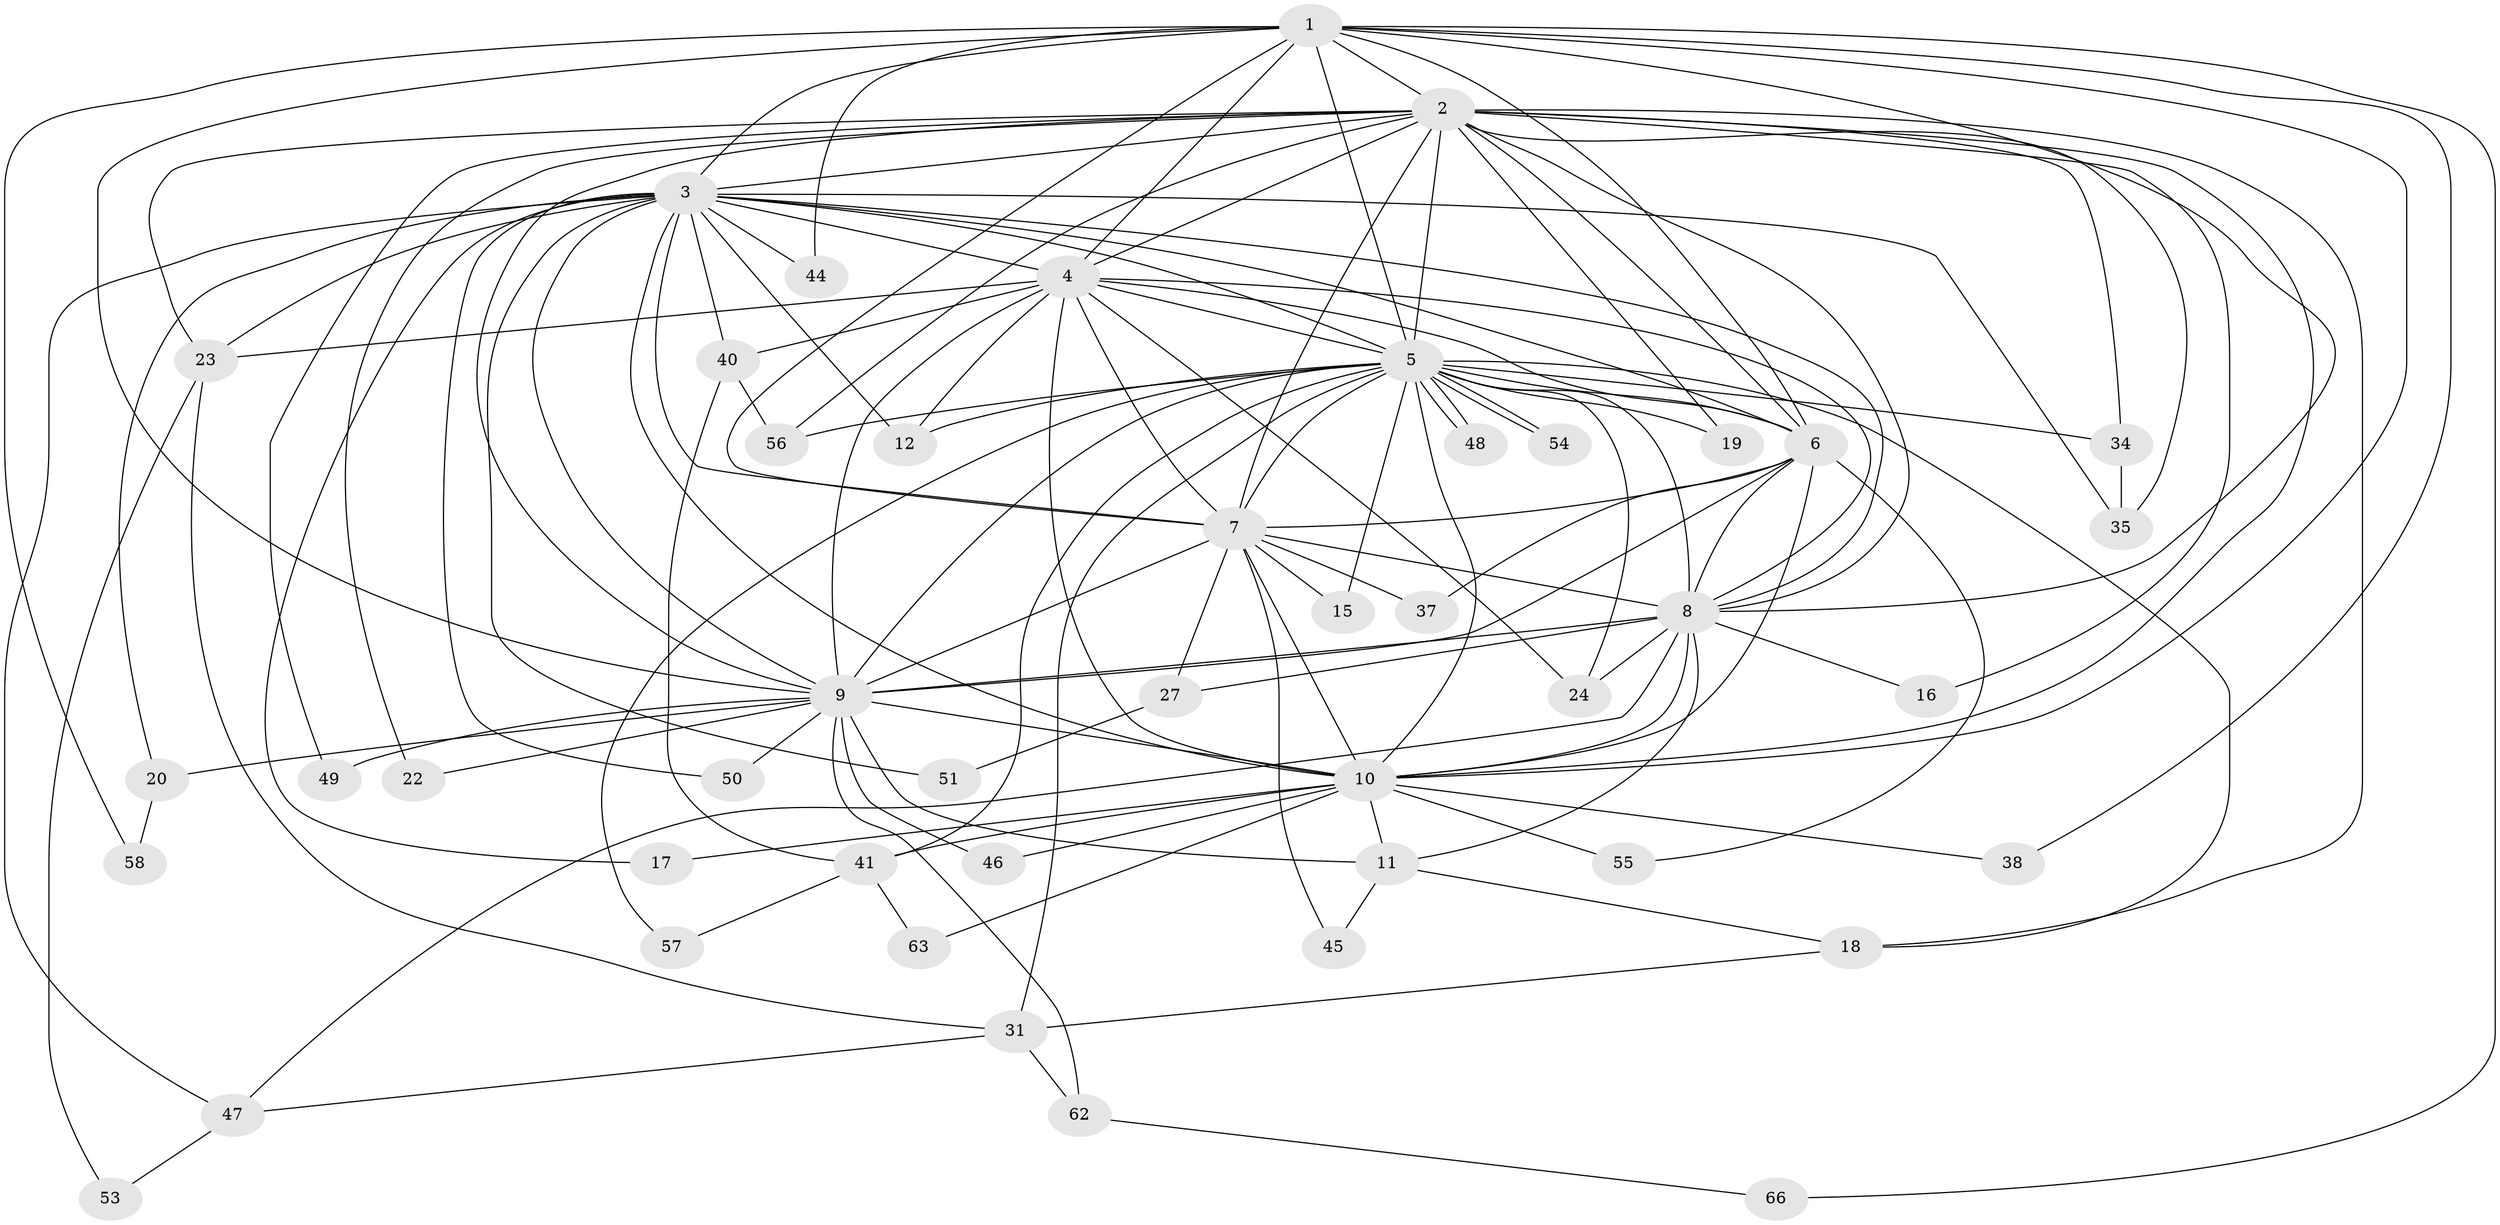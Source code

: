 // original degree distribution, {14: 0.030303030303030304, 19: 0.015151515151515152, 20: 0.015151515151515152, 13: 0.030303030303030304, 27: 0.015151515151515152, 16: 0.030303030303030304, 17: 0.015151515151515152, 4: 0.09090909090909091, 3: 0.22727272727272727, 2: 0.5, 5: 0.030303030303030304}
// Generated by graph-tools (version 1.1) at 2025/41/03/06/25 10:41:31]
// undirected, 46 vertices, 127 edges
graph export_dot {
graph [start="1"]
  node [color=gray90,style=filled];
  1 [super="+21"];
  2 [super="+29"];
  3 [super="+30"];
  4 [super="+13"];
  5 [super="+60"];
  6 [super="+61"];
  7 [super="+26"];
  8 [super="+32"];
  9 [super="+14"];
  10 [super="+36"];
  11 [super="+25"];
  12 [super="+42"];
  15;
  16;
  17;
  18 [super="+28"];
  19;
  20;
  22;
  23 [super="+43"];
  24 [super="+39"];
  27;
  31 [super="+33"];
  34;
  35 [super="+65"];
  37;
  38;
  40;
  41 [super="+52"];
  44;
  45;
  46;
  47 [super="+59"];
  48;
  49;
  50;
  51;
  53;
  54;
  55;
  56 [super="+64"];
  57;
  58;
  62;
  63;
  66;
  1 -- 2;
  1 -- 3;
  1 -- 4;
  1 -- 5;
  1 -- 6;
  1 -- 7;
  1 -- 8;
  1 -- 9;
  1 -- 10;
  1 -- 38;
  1 -- 44;
  1 -- 58;
  1 -- 66;
  2 -- 3;
  2 -- 4;
  2 -- 5;
  2 -- 6;
  2 -- 7;
  2 -- 8;
  2 -- 9;
  2 -- 10;
  2 -- 16;
  2 -- 18;
  2 -- 19 [weight=2];
  2 -- 22;
  2 -- 23;
  2 -- 34;
  2 -- 35;
  2 -- 49;
  2 -- 56;
  3 -- 4;
  3 -- 5;
  3 -- 6;
  3 -- 7;
  3 -- 8;
  3 -- 9;
  3 -- 10 [weight=2];
  3 -- 17;
  3 -- 20;
  3 -- 40;
  3 -- 44;
  3 -- 50;
  3 -- 51;
  3 -- 23;
  3 -- 47;
  3 -- 35;
  3 -- 12;
  4 -- 5;
  4 -- 6;
  4 -- 7 [weight=2];
  4 -- 8;
  4 -- 9;
  4 -- 10;
  4 -- 12;
  4 -- 23;
  4 -- 40;
  4 -- 24;
  5 -- 6 [weight=2];
  5 -- 7;
  5 -- 8 [weight=2];
  5 -- 9 [weight=3];
  5 -- 10;
  5 -- 12;
  5 -- 15;
  5 -- 18;
  5 -- 19;
  5 -- 31;
  5 -- 34;
  5 -- 48;
  5 -- 48;
  5 -- 54;
  5 -- 54;
  5 -- 57;
  5 -- 41;
  5 -- 56;
  5 -- 24;
  6 -- 7 [weight=2];
  6 -- 8;
  6 -- 9;
  6 -- 10;
  6 -- 37;
  6 -- 55;
  7 -- 8;
  7 -- 9;
  7 -- 10;
  7 -- 15;
  7 -- 37;
  7 -- 45;
  7 -- 27;
  8 -- 9;
  8 -- 10 [weight=2];
  8 -- 16;
  8 -- 24;
  8 -- 27;
  8 -- 47;
  8 -- 11;
  9 -- 10;
  9 -- 11;
  9 -- 20;
  9 -- 46;
  9 -- 50;
  9 -- 62;
  9 -- 22;
  9 -- 49;
  10 -- 11;
  10 -- 17;
  10 -- 38;
  10 -- 46;
  10 -- 55;
  10 -- 63;
  10 -- 41;
  11 -- 45;
  11 -- 18;
  18 -- 31;
  20 -- 58;
  23 -- 53;
  23 -- 31;
  27 -- 51;
  31 -- 62;
  31 -- 47;
  34 -- 35;
  40 -- 41;
  40 -- 56;
  41 -- 57;
  41 -- 63;
  47 -- 53;
  62 -- 66;
}
